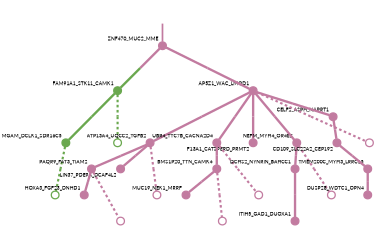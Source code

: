 strict digraph  {
graph[splines=false]; nodesep=0.7; rankdir=TB; ranksep=0.6; forcelabels=true; dpi=600; size=2.5;
0 [color="#c27ba0ff", fillcolor="#c27ba0ff", fixedsize=true, fontname=Lato, fontsize="12pt", height="0.25", label="", penwidth=3, shape=circle, style=filled, xlabel=ZNF470_MUC2_MME];
1 [color="#6aa84fff", fillcolor="#6aa84fff", fixedsize=true, fontname=Lato, fontsize="12pt", height="0.25", label="", penwidth=3, shape=circle, style=filled, xlabel=FAM91A1_STK11_CAMK1];
3 [color="#c27ba0ff", fillcolor="#c27ba0ff", fixedsize=true, fontname=Lato, fontsize="12pt", height="0.25", label="", penwidth=3, shape=circle, style=filled, xlabel=AP5Z1_WAC_LMOD1];
2 [color="#6aa84fff", fillcolor="#6aa84fff", fixedsize=true, fontname=Lato, fontsize="12pt", height="0.25", label="", penwidth=3, shape=circle, style=filled, xlabel=MGAM_DCLK1_SDR16C5];
19 [color="#6aa84fff", fillcolor="#6aa84fff", fixedsize=true, fontname=Lato, fontsize="12pt", height="0.25", label="", penwidth=3, shape=circle, style=solid, xlabel=""];
20 [color="#6aa84fff", fillcolor="#6aa84fff", fixedsize=true, fontname=Lato, fontsize="12pt", height="0.25", label="", penwidth=3, shape=circle, style=solid, xlabel=""];
4 [color="#c27ba0ff", fillcolor="#c27ba0ff", fixedsize=true, fontname=Lato, fontsize="12pt", height="0.25", label="", penwidth=3, shape=circle, style=filled, xlabel=ATP13A4_UQCC2_TGFB2];
5 [color="#c27ba0ff", fillcolor="#c27ba0ff", fixedsize=true, fontname=Lato, fontsize="12pt", height="0.25", label="", penwidth=3, shape=circle, style=filled, xlabel=UBR4_TTC7B_CACNA2D4];
7 [color="#c27ba0ff", fillcolor="#c27ba0ff", fixedsize=true, fontname=Lato, fontsize="12pt", height="0.25", label="", penwidth=3, shape=circle, style=filled, xlabel=F13A1_CATSPERD_PRMT2];
8 [color="#c27ba0ff", fillcolor="#c27ba0ff", fixedsize=true, fontname=Lato, fontsize="12pt", height="0.25", label="", penwidth=3, shape=circle, style=filled, xlabel=NEFM_MYH4_OR4E2];
18 [color="#c27ba0ff", fillcolor="#c27ba0ff", fixedsize=true, fontname=Lato, fontsize="12pt", height="0.25", label="", penwidth=3, shape=circle, style=filled, xlabel=CELF2_ASPH_NAPRT1];
21 [color="#c27ba0ff", fillcolor="#c27ba0ff", fixedsize=true, fontname=Lato, fontsize="12pt", height="0.25", label="", penwidth=3, shape=circle, style=solid, xlabel=""];
12 [color="#c27ba0ff", fillcolor="#c27ba0ff", fixedsize=true, fontname=Lato, fontsize="12pt", height="0.25", label="", penwidth=3, shape=circle, style=filled, xlabel=PAQR9_FAT3_TIAM2];
17 [color="#c27ba0ff", fillcolor="#c27ba0ff", fixedsize=true, fontname=Lato, fontsize="12pt", height="0.25", label="", penwidth=3, shape=circle, style=filled, xlabel=LIN37_PDE9A_DCAF4L2];
22 [color="#c27ba0ff", fillcolor="#c27ba0ff", fixedsize=true, fontname=Lato, fontsize="12pt", height="0.25", label="", penwidth=3, shape=circle, style=solid, xlabel=""];
14 [color="#c27ba0ff", fillcolor="#c27ba0ff", fixedsize=true, fontname=Lato, fontsize="12pt", height="0.25", label="", penwidth=3, shape=circle, style=filled, xlabel=BMS1P20_TTN_CAMK4];
23 [color="#c27ba0ff", fillcolor="#c27ba0ff", fixedsize=true, fontname=Lato, fontsize="12pt", height="0.25", label="", penwidth=3, shape=circle, style=solid, xlabel=""];
13 [color="#c27ba0ff", fillcolor="#c27ba0ff", fixedsize=true, fontname=Lato, fontsize="12pt", height="0.25", label="", penwidth=3, shape=circle, style=filled, xlabel=DCHS2_NYNRIN_BAHCC1];
24 [color="#c27ba0ff", fillcolor="#c27ba0ff", fixedsize=true, fontname=Lato, fontsize="12pt", height="0.25", label="", penwidth=3, shape=circle, style=solid, xlabel=""];
10 [color="#c27ba0ff", fillcolor="#c27ba0ff", fixedsize=true, fontname=Lato, fontsize="12pt", height="0.25", label="", penwidth=3, shape=circle, style=filled, xlabel=CD109_SLC22A2_CEP192];
16 [color="#c27ba0ff", fillcolor="#c27ba0ff", fixedsize=true, fontname=Lato, fontsize="12pt", height="0.25", label="", penwidth=3, shape=circle, style=filled, xlabel=TMEM200C_MYH3_LRRC15];
9 [color="#c27ba0ff", fillcolor="#c27ba0ff", fixedsize=true, fontname=Lato, fontsize="12pt", height="0.25", label="", penwidth=3, shape=circle, style=filled, xlabel=HOXA3_FGF23_DNHD1];
25 [color="#c27ba0ff", fillcolor="#c27ba0ff", fixedsize=true, fontname=Lato, fontsize="12pt", height="0.25", label="", penwidth=3, shape=circle, style=solid, xlabel=""];
6 [color="#c27ba0ff", fillcolor="#c27ba0ff", fixedsize=true, fontname=Lato, fontsize="12pt", height="0.25", label="", penwidth=3, shape=circle, style=filled, xlabel=ITIH5_GAD1_DUOXA1];
15 [color="#c27ba0ff", fillcolor="#c27ba0ff", fixedsize=true, fontname=Lato, fontsize="12pt", height="0.25", label="", penwidth=3, shape=circle, style=filled, xlabel=MUC19_NEK1_MRRF];
26 [color="#c27ba0ff", fillcolor="#c27ba0ff", fixedsize=true, fontname=Lato, fontsize="12pt", height="0.25", label="", penwidth=3, shape=circle, style=solid, xlabel=""];
11 [color="#c27ba0ff", fillcolor="#c27ba0ff", fixedsize=true, fontname=Lato, fontsize="12pt", height="0.25", label="", penwidth=3, shape=circle, style=filled, xlabel=DUSP28_WDTC1_OPN4];
normal [label="", penwidth=3, style=invis, xlabel=ZNF470_MUC2_MME];
0 -> 1  [arrowsize=0, color="#c27ba0ff;0.5:#6aa84fff", minlen="2.0", penwidth="5.5", style=solid];
0 -> 3  [arrowsize=0, color="#c27ba0ff;0.5:#c27ba0ff", minlen="2.0", penwidth="5.5", style=solid];
1 -> 2  [arrowsize=0, color="#6aa84fff;0.5:#6aa84fff", minlen="2.0", penwidth="5.5", style=solid];
1 -> 19  [arrowsize=0, color="#6aa84fff;0.5:#6aa84fff", minlen="2.0", penwidth=5, style=dashed];
3 -> 4  [arrowsize=0, color="#c27ba0ff;0.5:#c27ba0ff", minlen="2.0", penwidth="5.5", style=solid];
3 -> 5  [arrowsize=0, color="#c27ba0ff;0.5:#c27ba0ff", minlen="2.0", penwidth="5.5", style=solid];
3 -> 7  [arrowsize=0, color="#c27ba0ff;0.5:#c27ba0ff", minlen="2.0", penwidth="5.5", style=solid];
3 -> 8  [arrowsize=0, color="#c27ba0ff;0.5:#c27ba0ff", minlen="2.0", penwidth="5.5", style=solid];
3 -> 18  [arrowsize=0, color="#c27ba0ff;0.5:#c27ba0ff", minlen="1.0", penwidth="5.5", style=solid];
3 -> 21  [arrowsize=0, color="#c27ba0ff;0.5:#c27ba0ff", minlen="2.0", penwidth=5, style=dashed];
2 -> 20  [arrowsize=0, color="#6aa84fff;0.5:#6aa84fff", minlen="2.0", penwidth=5, style=dashed];
4 -> 12  [arrowsize=0, color="#c27ba0ff;0.5:#c27ba0ff", minlen="1.5000001192092896", penwidth="5.5", style=solid];
4 -> 17  [arrowsize=0, color="#c27ba0ff;0.5:#c27ba0ff", minlen="1.0", penwidth="5.5", style=solid];
4 -> 22  [arrowsize=0, color="#c27ba0ff;0.5:#c27ba0ff", minlen="2.0", penwidth=5, style=dashed];
5 -> 14  [arrowsize=0, color="#c27ba0ff;0.5:#c27ba0ff", minlen="1.5000001192092896", penwidth="5.5", style=solid];
5 -> 23  [arrowsize=0, color="#c27ba0ff;0.5:#c27ba0ff", minlen="2.0", penwidth=5, style=dashed];
8 -> 13  [arrowsize=0, color="#c27ba0ff;0.5:#c27ba0ff", minlen="1.5000001192092896", penwidth="5.5", style=solid];
8 -> 24  [arrowsize=0, color="#c27ba0ff;0.5:#c27ba0ff", minlen="2.0", penwidth=5, style=dashed];
18 -> 10  [arrowsize=0, color="#c27ba0ff;0.5:#c27ba0ff", minlen="1.6666667461395264", penwidth="5.5", style=solid];
12 -> 9  [arrowsize=0, color="#c27ba0ff;0.5:#c27ba0ff", minlen="1.6666667461395264", penwidth="5.5", style=solid];
12 -> 25  [arrowsize=0, color="#c27ba0ff;0.5:#c27ba0ff", minlen="2.0", penwidth=5, style=dashed];
14 -> 15  [arrowsize=0, color="#c27ba0ff;0.5:#c27ba0ff", minlen="1.5000001192092896", penwidth="5.5", style=solid];
14 -> 26  [arrowsize=0, color="#c27ba0ff;0.5:#c27ba0ff", minlen="2.0", penwidth=5, style=dashed];
13 -> 6  [arrowsize=0, color="#c27ba0ff;0.5:#c27ba0ff", minlen="2.0", penwidth="5.5", style=solid];
10 -> 16  [arrowsize=0, color="#c27ba0ff;0.5:#c27ba0ff", minlen="1.3333333730697632", penwidth="5.5", style=solid];
16 -> 11  [arrowsize=0, color="#c27ba0ff;0.5:#c27ba0ff", minlen="1.6666667461395264", penwidth="5.5", style=solid];
normal -> 0  [arrowsize=0, color="#c27ba0ff", label="", penwidth=4, style=solid];
}
